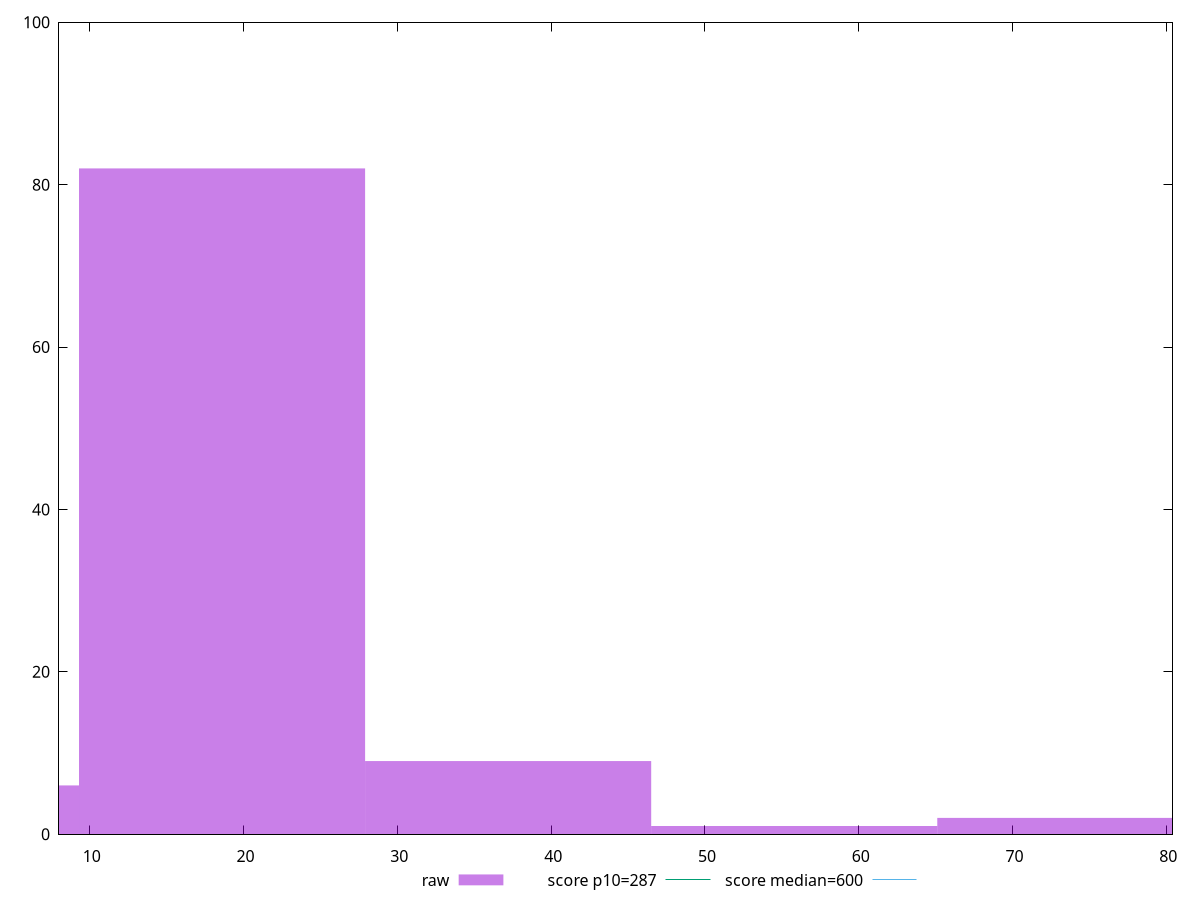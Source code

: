 reset

$raw <<EOF
18.602337180393807 82
37.204674360787614 9
0 6
55.807011541181424 1
74.40934872157523 2
EOF

set key outside below
set boxwidth 18.602337180393807
set xrange [8:80.40300000000025]
set yrange [0:100]
set trange [0:100]
set style fill transparent solid 0.5 noborder

set parametric
set terminal svg size 640, 490 enhanced background rgb 'white'
set output "report_00019_2021-02-10T18-14-37.922Z//total-blocking-time/samples/pages+cached+noadtech+nomedia/raw/histogram.svg"

plot $raw title "raw" with boxes, \
     287,t title "score p10=287", \
     600,t title "score median=600"

reset
